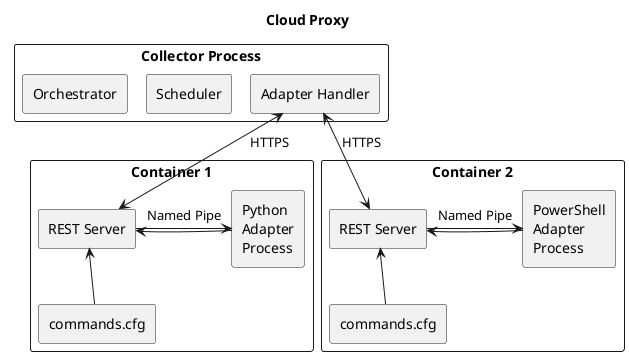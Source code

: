 @startuml
!pragma layout smetana
title "Cloud Proxy"
skinparam componentStyle rectangle

 component "Collector Process" {
    [Adapter Handler] as ah
    [Scheduler] as s
    [Orchestrator] as o
}
component "Container 1" as c1 {
    [commands.cfg] as c1c
    [Python\nAdapter\nProcess] as c1a
    [REST Server] as c1r
}
component "Container 2" as c2 {
    [commands.cfg] as c2c
    [PowerShell\nAdapter\nProcess] as c2a
    [REST Server] as c2r
}

'ah -d- s
's -d- o

ah <--> c1r : HTTPS
c1r <-d- c1c
c1r -> c1a : Named Pipe
c1r <- c1a

ah <--> c2r : HTTPS
c2r <-d- c2c
c2r -> c2a : Named Pipe
c2r <- c2a
@enduml
